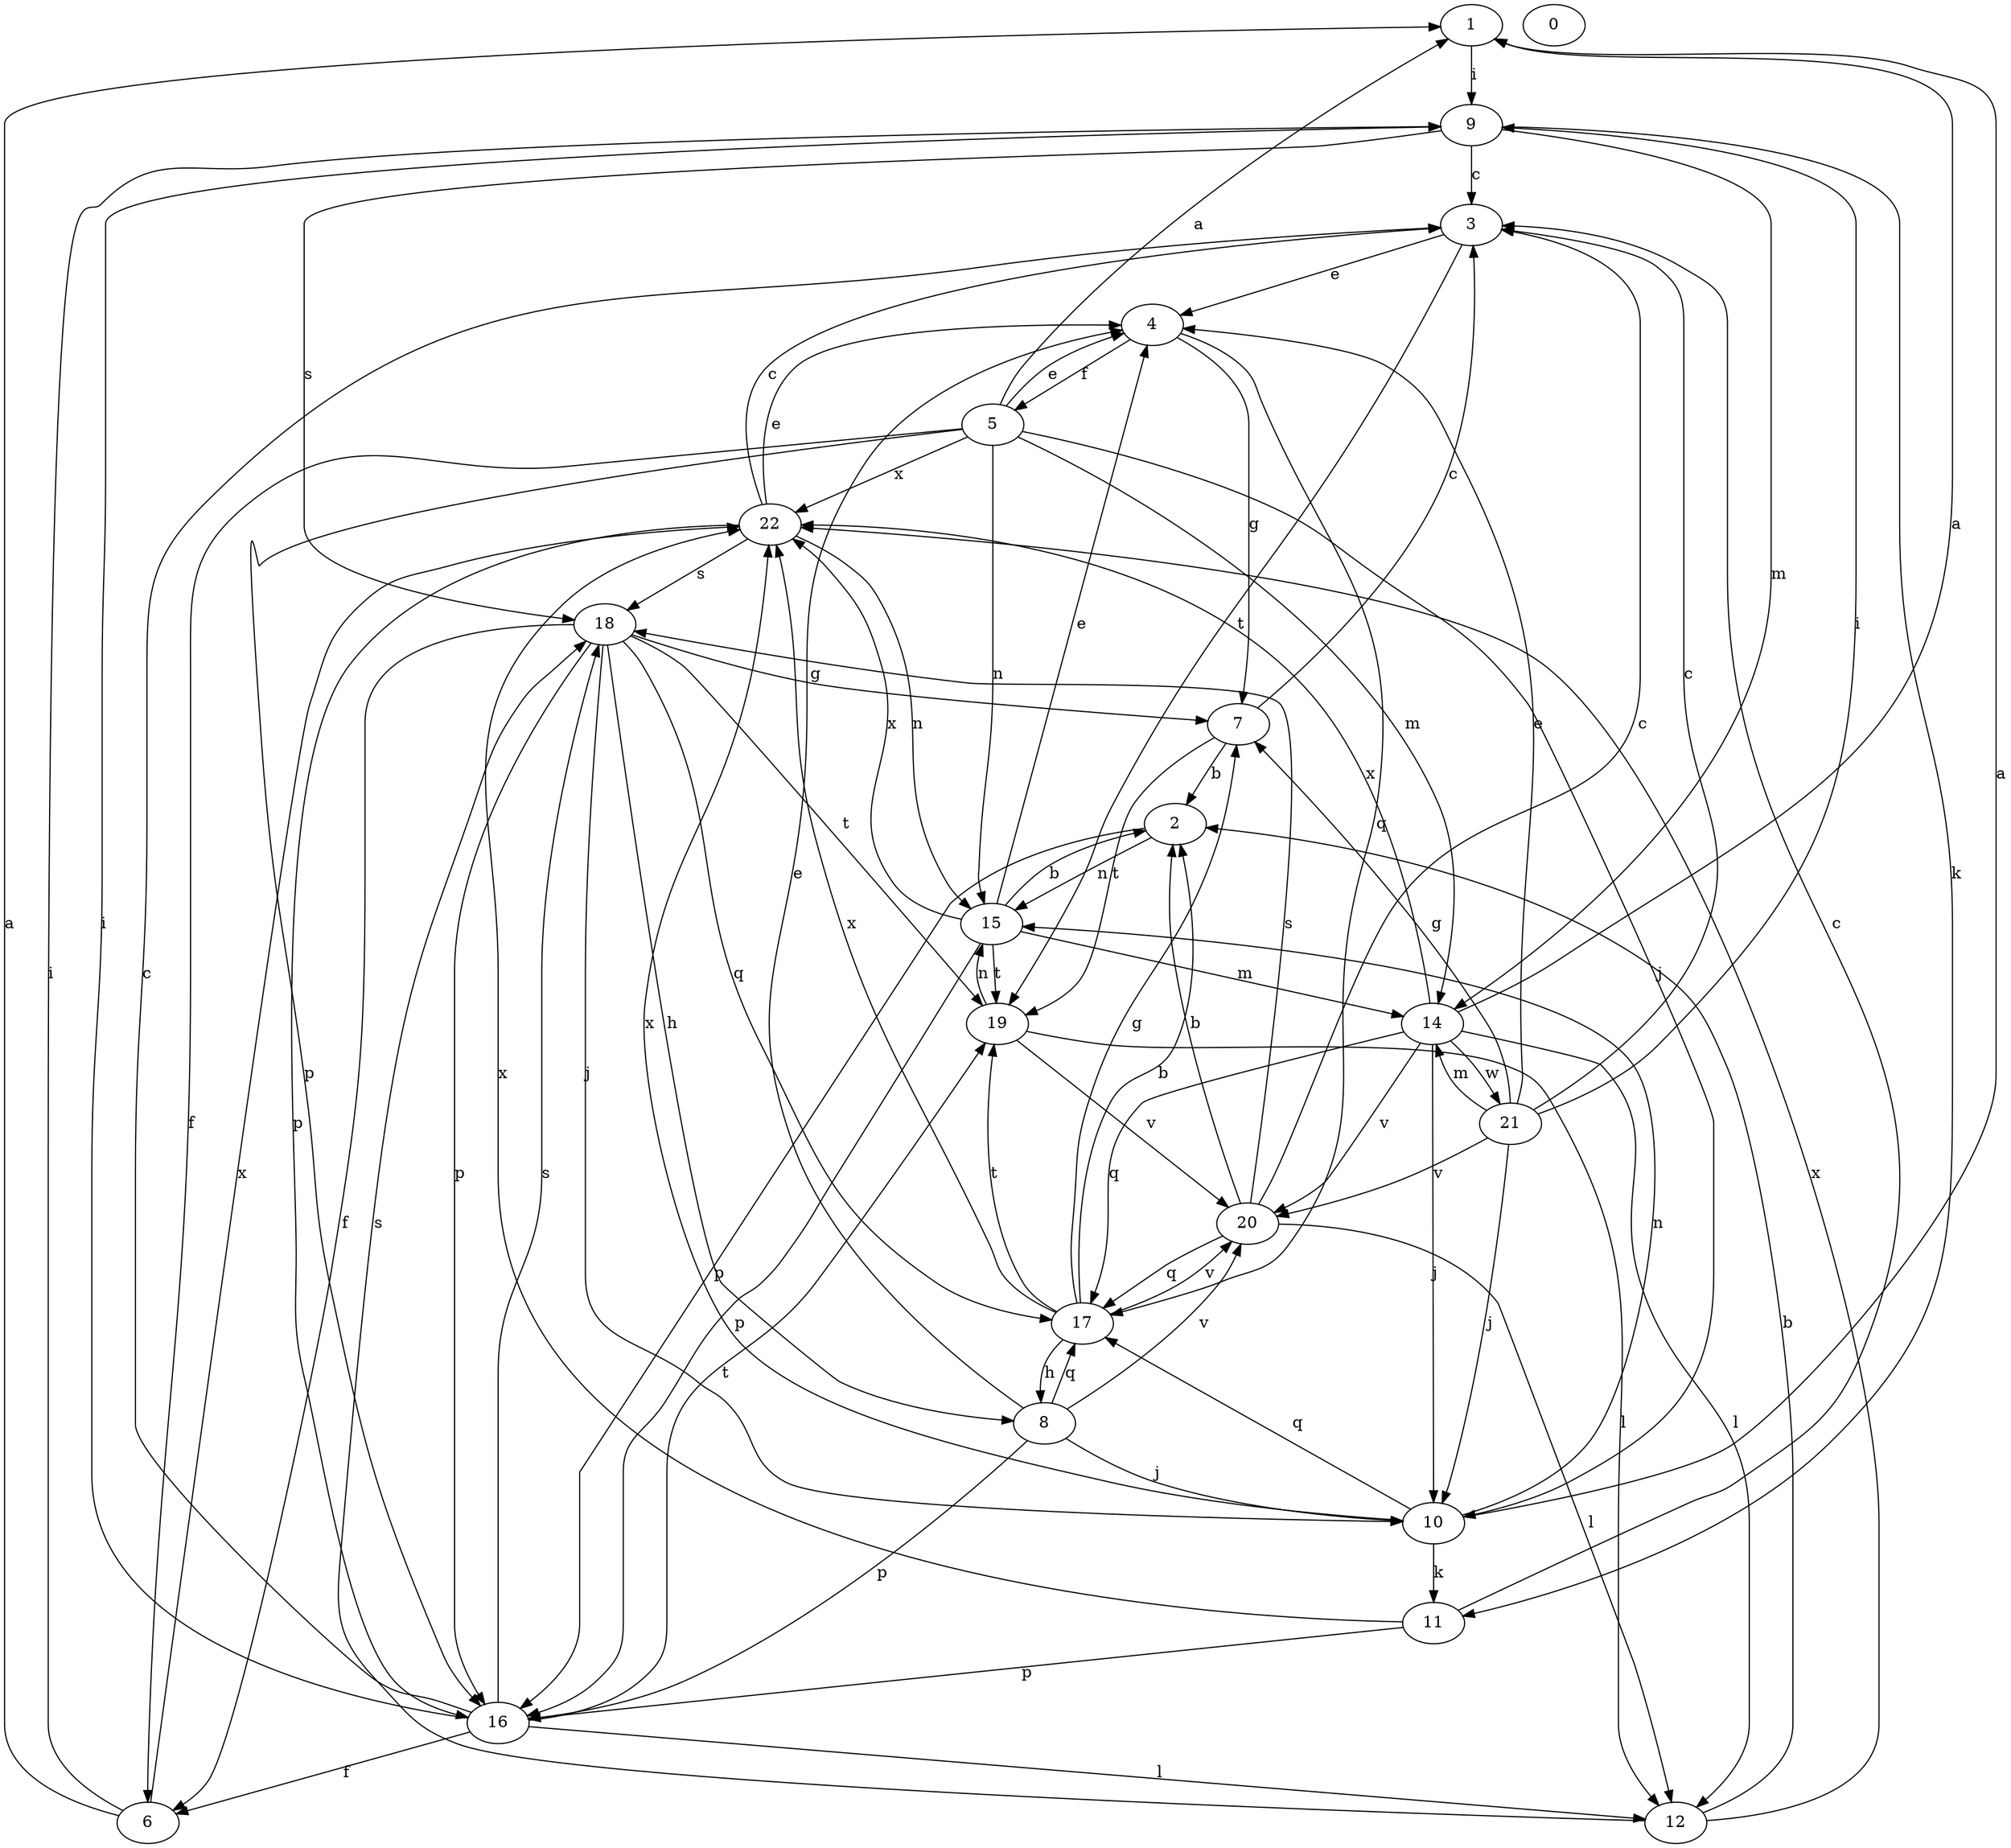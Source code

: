 strict digraph  {
1;
2;
3;
4;
5;
6;
7;
8;
9;
10;
11;
12;
14;
15;
16;
0;
17;
18;
19;
20;
21;
22;
1 -> 9  [label=i];
2 -> 15  [label=n];
2 -> 16  [label=p];
3 -> 4  [label=e];
3 -> 19  [label=t];
4 -> 5  [label=f];
4 -> 7  [label=g];
4 -> 17  [label=q];
5 -> 1  [label=a];
5 -> 4  [label=e];
5 -> 6  [label=f];
5 -> 10  [label=j];
5 -> 14  [label=m];
5 -> 15  [label=n];
5 -> 16  [label=p];
5 -> 22  [label=x];
6 -> 1  [label=a];
6 -> 9  [label=i];
6 -> 22  [label=x];
7 -> 2  [label=b];
7 -> 3  [label=c];
7 -> 19  [label=t];
8 -> 4  [label=e];
8 -> 10  [label=j];
8 -> 16  [label=p];
8 -> 17  [label=q];
8 -> 20  [label=v];
9 -> 3  [label=c];
9 -> 11  [label=k];
9 -> 14  [label=m];
9 -> 18  [label=s];
10 -> 1  [label=a];
10 -> 11  [label=k];
10 -> 15  [label=n];
10 -> 17  [label=q];
10 -> 22  [label=x];
11 -> 3  [label=c];
11 -> 16  [label=p];
11 -> 22  [label=x];
12 -> 2  [label=b];
12 -> 18  [label=s];
12 -> 22  [label=x];
14 -> 1  [label=a];
14 -> 10  [label=j];
14 -> 12  [label=l];
14 -> 17  [label=q];
14 -> 20  [label=v];
14 -> 21  [label=w];
14 -> 22  [label=x];
15 -> 2  [label=b];
15 -> 4  [label=e];
15 -> 14  [label=m];
15 -> 16  [label=p];
15 -> 19  [label=t];
15 -> 22  [label=x];
16 -> 3  [label=c];
16 -> 6  [label=f];
16 -> 9  [label=i];
16 -> 12  [label=l];
16 -> 18  [label=s];
16 -> 19  [label=t];
17 -> 2  [label=b];
17 -> 7  [label=g];
17 -> 8  [label=h];
17 -> 19  [label=t];
17 -> 20  [label=v];
17 -> 22  [label=x];
18 -> 6  [label=f];
18 -> 7  [label=g];
18 -> 8  [label=h];
18 -> 10  [label=j];
18 -> 16  [label=p];
18 -> 17  [label=q];
18 -> 19  [label=t];
19 -> 12  [label=l];
19 -> 15  [label=n];
19 -> 20  [label=v];
20 -> 2  [label=b];
20 -> 3  [label=c];
20 -> 12  [label=l];
20 -> 17  [label=q];
20 -> 18  [label=s];
21 -> 3  [label=c];
21 -> 4  [label=e];
21 -> 7  [label=g];
21 -> 9  [label=i];
21 -> 10  [label=j];
21 -> 14  [label=m];
21 -> 20  [label=v];
22 -> 3  [label=c];
22 -> 4  [label=e];
22 -> 15  [label=n];
22 -> 16  [label=p];
22 -> 18  [label=s];
}
